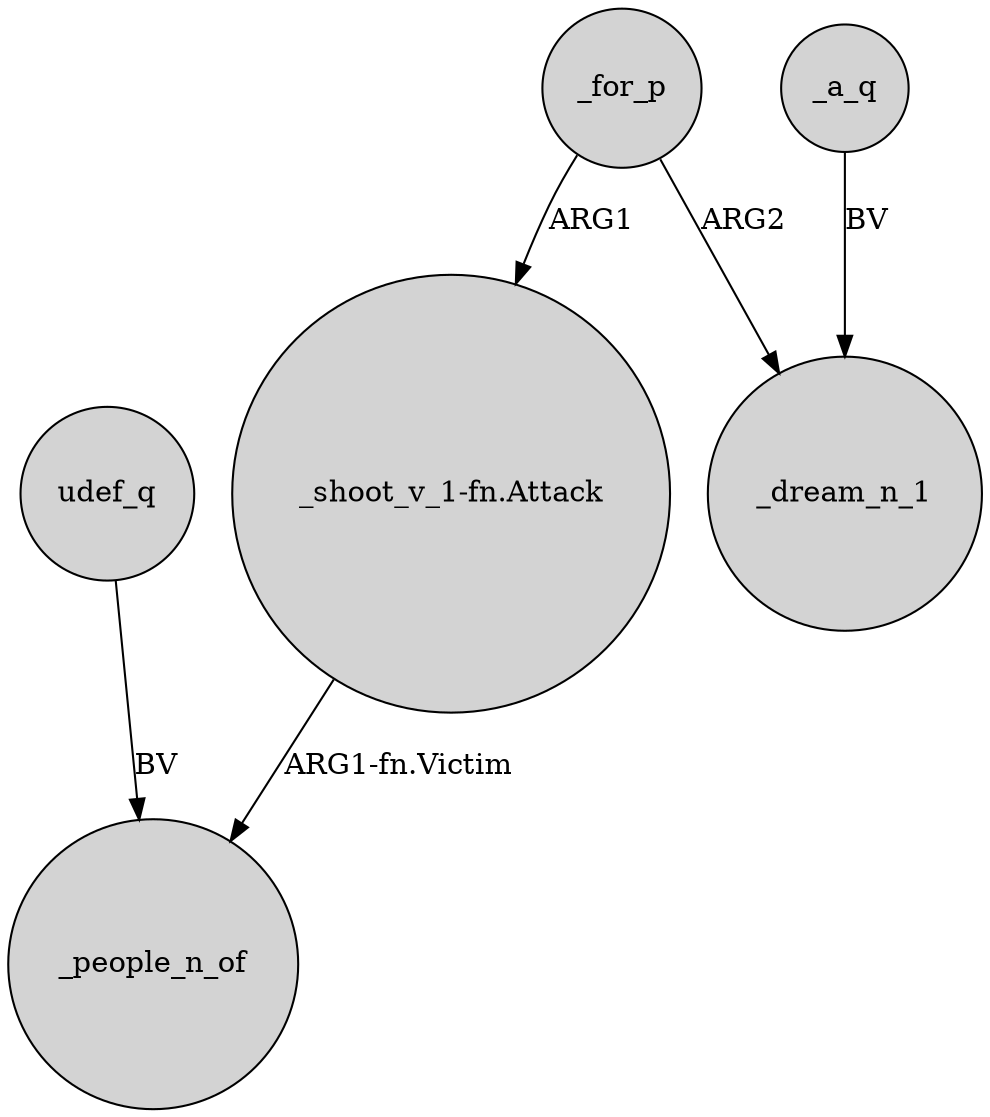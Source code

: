 digraph {
	node [shape=circle style=filled]
	udef_q -> _people_n_of [label=BV]
	_for_p -> _dream_n_1 [label=ARG2]
	_for_p -> "_shoot_v_1-fn.Attack" [label=ARG1]
	_a_q -> _dream_n_1 [label=BV]
	"_shoot_v_1-fn.Attack" -> _people_n_of [label="ARG1-fn.Victim"]
}
